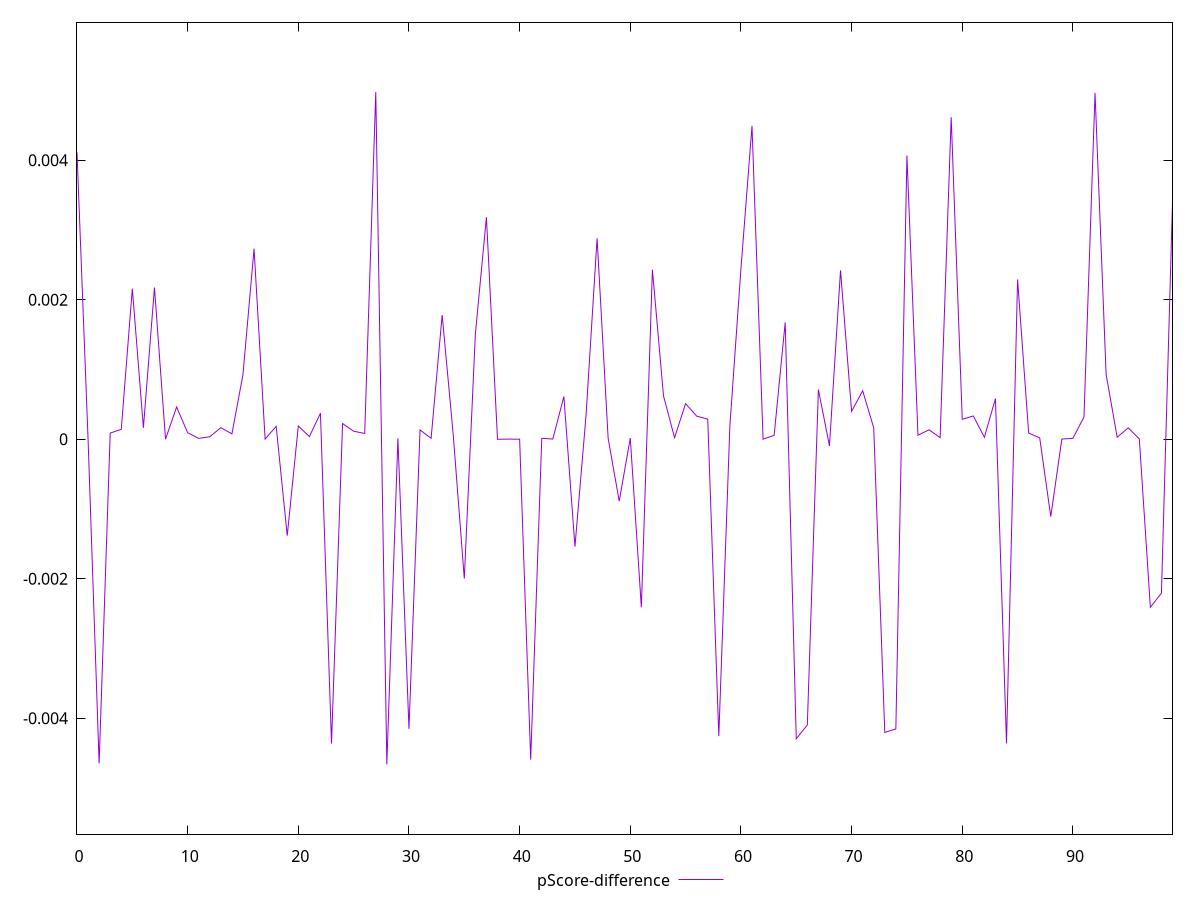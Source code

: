 reset

$pScoreDifference <<EOF
0 0.004112387630690308
1 -6.619511143668433e-7
2 -0.004647902098758511
3 0.00008763094558816853
4 0.00014128625355991353
5 0.0021582140602683375
6 0.00016263120990578361
7 0.0021737663095616287
8 1.3619487759797266e-7
9 0.00046212306031573336
10 0.00009314608285354575
11 0.000011802093806079217
12 0.00003528473335484561
13 0.0001652030464631693
14 0.00007643513833810456
15 0.0009279178753841544
16 0.0027305490517927355
17 0.0000017296218289830634
18 0.0001844408682646903
19 -0.0013824168074025225
20 0.00018989455895341602
21 0.000037409353400352785
22 0.00037349576153439257
23 -0.004363180678341738
24 0.00022485290379520295
25 0.0001146016346227352
26 0.00008245674649454138
27 0.004976157947471924
28 -0.004661055949397299
29 0.000013375143723293181
30 -0.004152982899525995
31 0.00013276113188781524
32 0.000012650507998090976
33 0.0017795207148809111
34 0.0000637866296892553
35 -0.0019985745388946177
36 0.0015082907726250427
37 0.0031827566567058825
38 -6.619511143668433e-7
39 0.000001413716739562254
40 8.344201407606278e-8
41 -0.0045932413371107365
42 0.000012650507998090976
43 0.000002260368330342377
44 0.000612419923522789
45 -0.0015409159570486854
46 0.00033603564332101987
47 0.0028798110977494382
48 0.000011321840817923867
49 -0.0008882429338101707
50 0.000016045750390270008
51 -0.0024091237177589035
52 0.0024297873533487557
53 0.000622718319415072
54 0.00002222931546302931
55 0.0005102011891214842
56 0.00033063092868318433
57 0.00028820314784872014
58 -0.004256029113089357
59 0.00019035778975662332
60 0.0024421401363395323
61 0.004491380642152265
62 1.8615026187163153e-10
63 0.00005574979192746188
64 0.001674113136623745
65 -0.0042942704676459525
66 -0.004096043093643689
67 0.0007119124133168064
68 -0.00009655645530990895
69 0.00242062462007242
70 0.000398696953468225
71 0.0006942240174864778
72 0.00016263120990578361
73 -0.004203205883066377
74 -0.004152982899525995
75 0.00406574852415037
76 0.000056587882179603977
77 0.00013484064403113116
78 0.000022873881090956782
79 0.0046153135300812664
80 0.00028548949198082575
81 0.00033332182842921165
82 0.000026786559812197464
83 0.0005825791265508529
84 -0.004360183730096825
85 0.0022886119679982418
86 0.00008897687557701817
87 0.000018477480024148285
88 -0.0011094643766696721
89 0.000002260368330342377
90 0.000012475853683524551
91 0.00031751316157163645
92 0.004963463535978541
93 0.0009327173045906023
94 0.00002797106013235906
95 0.00016263120990578361
96 0.000003952006752627746
97 -0.0024091237177589035
98 -0.002207644441027168
99 0.0033958723904860544
EOF

set key outside below
set xrange [0:99]
set yrange [-0.005661055949397299:0.005976157947471924]
set trange [-0.005661055949397299:0.005976157947471924]
set terminal svg size 640, 500 enhanced background rgb 'white'
set output "report/report_00029_2021-02-24T13-36-40.390Z/estimated-input-latency/samples/music/pScore-difference/values.svg"

plot $pScoreDifference title "pScore-difference" with line

reset
